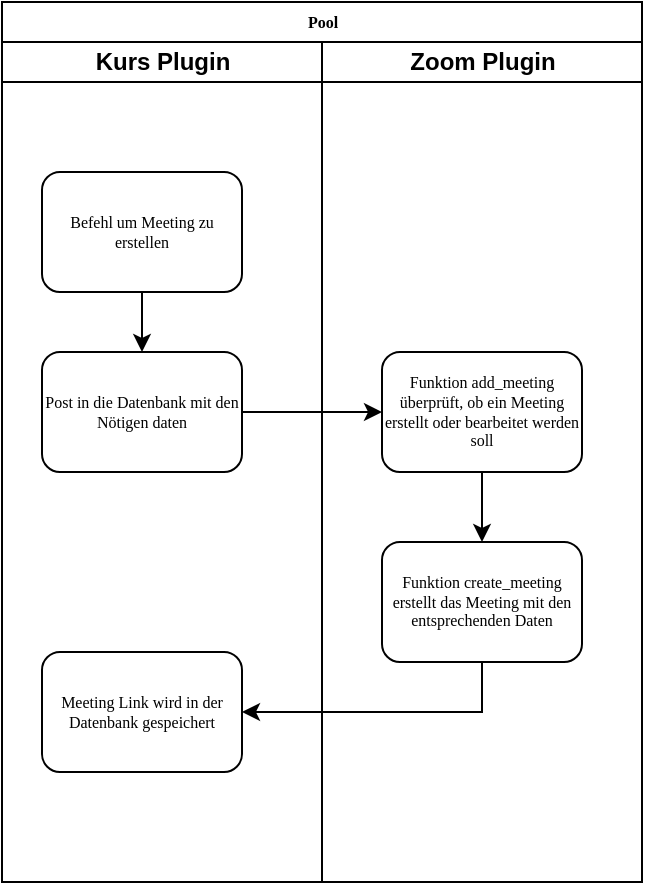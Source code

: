 <mxfile version="21.6.9" type="device">
  <diagram name="Page-1" id="74e2e168-ea6b-b213-b513-2b3c1d86103e">
    <mxGraphModel dx="522" dy="540" grid="1" gridSize="10" guides="1" tooltips="1" connect="1" arrows="1" fold="1" page="1" pageScale="1" pageWidth="1100" pageHeight="850" background="none" math="0" shadow="0">
      <root>
        <mxCell id="0" />
        <mxCell id="1" parent="0" />
        <mxCell id="77e6c97f196da883-1" value="Pool" style="swimlane;html=1;childLayout=stackLayout;startSize=20;rounded=0;shadow=0;labelBackgroundColor=none;strokeWidth=1;fontFamily=Verdana;fontSize=8;align=center;" parent="1" vertex="1">
          <mxGeometry x="70" y="40" width="320" height="440" as="geometry" />
        </mxCell>
        <mxCell id="77e6c97f196da883-2" value="Kurs Plugin" style="swimlane;html=1;startSize=20;" parent="77e6c97f196da883-1" vertex="1">
          <mxGeometry y="20" width="160" height="420" as="geometry" />
        </mxCell>
        <mxCell id="er9ORfTULrohqx8G75Cq-1" style="edgeStyle=orthogonalEdgeStyle;rounded=0;orthogonalLoop=1;jettySize=auto;html=1;exitX=0.5;exitY=1;exitDx=0;exitDy=0;entryX=0.5;entryY=0;entryDx=0;entryDy=0;" edge="1" parent="77e6c97f196da883-2" source="77e6c97f196da883-8" target="77e6c97f196da883-9">
          <mxGeometry relative="1" as="geometry" />
        </mxCell>
        <mxCell id="77e6c97f196da883-8" value="Befehl um Meeting zu erstellen" style="rounded=1;whiteSpace=wrap;html=1;shadow=0;labelBackgroundColor=none;strokeWidth=1;fontFamily=Verdana;fontSize=8;align=center;" parent="77e6c97f196da883-2" vertex="1">
          <mxGeometry x="20" y="65" width="100" height="60" as="geometry" />
        </mxCell>
        <mxCell id="77e6c97f196da883-9" value="Post in die Datenbank mit den Nötigen daten" style="rounded=1;whiteSpace=wrap;html=1;shadow=0;labelBackgroundColor=none;strokeWidth=1;fontFamily=Verdana;fontSize=8;align=center;" parent="77e6c97f196da883-2" vertex="1">
          <mxGeometry x="20" y="155" width="100" height="60" as="geometry" />
        </mxCell>
        <mxCell id="er9ORfTULrohqx8G75Cq-3" value="Meeting Link wird in der Datenbank gespeichert" style="rounded=1;whiteSpace=wrap;html=1;shadow=0;labelBackgroundColor=none;strokeWidth=1;fontFamily=Verdana;fontSize=8;align=center;" vertex="1" parent="77e6c97f196da883-2">
          <mxGeometry x="20" y="305" width="100" height="60" as="geometry" />
        </mxCell>
        <mxCell id="77e6c97f196da883-3" value="Zoom Plugin" style="swimlane;html=1;startSize=20;" parent="77e6c97f196da883-1" vertex="1">
          <mxGeometry x="160" y="20" width="160" height="420" as="geometry" />
        </mxCell>
        <mxCell id="er9ORfTULrohqx8G75Cq-7" style="edgeStyle=orthogonalEdgeStyle;shape=connector;rounded=0;orthogonalLoop=1;jettySize=auto;html=1;exitX=0.5;exitY=1;exitDx=0;exitDy=0;entryX=0.5;entryY=0;entryDx=0;entryDy=0;labelBackgroundColor=default;strokeColor=default;fontFamily=Helvetica;fontSize=11;fontColor=default;endArrow=classic;" edge="1" parent="77e6c97f196da883-3" source="77e6c97f196da883-10" target="er9ORfTULrohqx8G75Cq-5">
          <mxGeometry relative="1" as="geometry" />
        </mxCell>
        <mxCell id="77e6c97f196da883-10" value="Funktion add_meeting überprüft, ob ein Meeting erstellt oder bearbeitet werden soll" style="rounded=1;whiteSpace=wrap;html=1;shadow=0;labelBackgroundColor=none;strokeWidth=1;fontFamily=Verdana;fontSize=8;align=center;" parent="77e6c97f196da883-3" vertex="1">
          <mxGeometry x="30" y="155" width="100" height="60" as="geometry" />
        </mxCell>
        <mxCell id="er9ORfTULrohqx8G75Cq-5" value="Funktion create_meeting&lt;br&gt;erstellt das Meeting mit den entsprechenden Daten" style="rounded=1;whiteSpace=wrap;html=1;shadow=0;labelBackgroundColor=none;strokeWidth=1;fontFamily=Verdana;fontSize=8;align=center;" vertex="1" parent="77e6c97f196da883-3">
          <mxGeometry x="30" y="250" width="100" height="60" as="geometry" />
        </mxCell>
        <mxCell id="er9ORfTULrohqx8G75Cq-2" style="edgeStyle=orthogonalEdgeStyle;rounded=0;orthogonalLoop=1;jettySize=auto;html=1;exitX=1;exitY=0.5;exitDx=0;exitDy=0;entryX=0;entryY=0.5;entryDx=0;entryDy=0;" edge="1" parent="77e6c97f196da883-1" source="77e6c97f196da883-9" target="77e6c97f196da883-10">
          <mxGeometry relative="1" as="geometry" />
        </mxCell>
        <mxCell id="er9ORfTULrohqx8G75Cq-9" style="edgeStyle=orthogonalEdgeStyle;shape=connector;rounded=0;orthogonalLoop=1;jettySize=auto;html=1;exitX=0.5;exitY=1;exitDx=0;exitDy=0;entryX=1;entryY=0.5;entryDx=0;entryDy=0;labelBackgroundColor=default;strokeColor=default;fontFamily=Helvetica;fontSize=11;fontColor=default;endArrow=classic;" edge="1" parent="77e6c97f196da883-1" source="er9ORfTULrohqx8G75Cq-5" target="er9ORfTULrohqx8G75Cq-3">
          <mxGeometry relative="1" as="geometry" />
        </mxCell>
      </root>
    </mxGraphModel>
  </diagram>
</mxfile>
